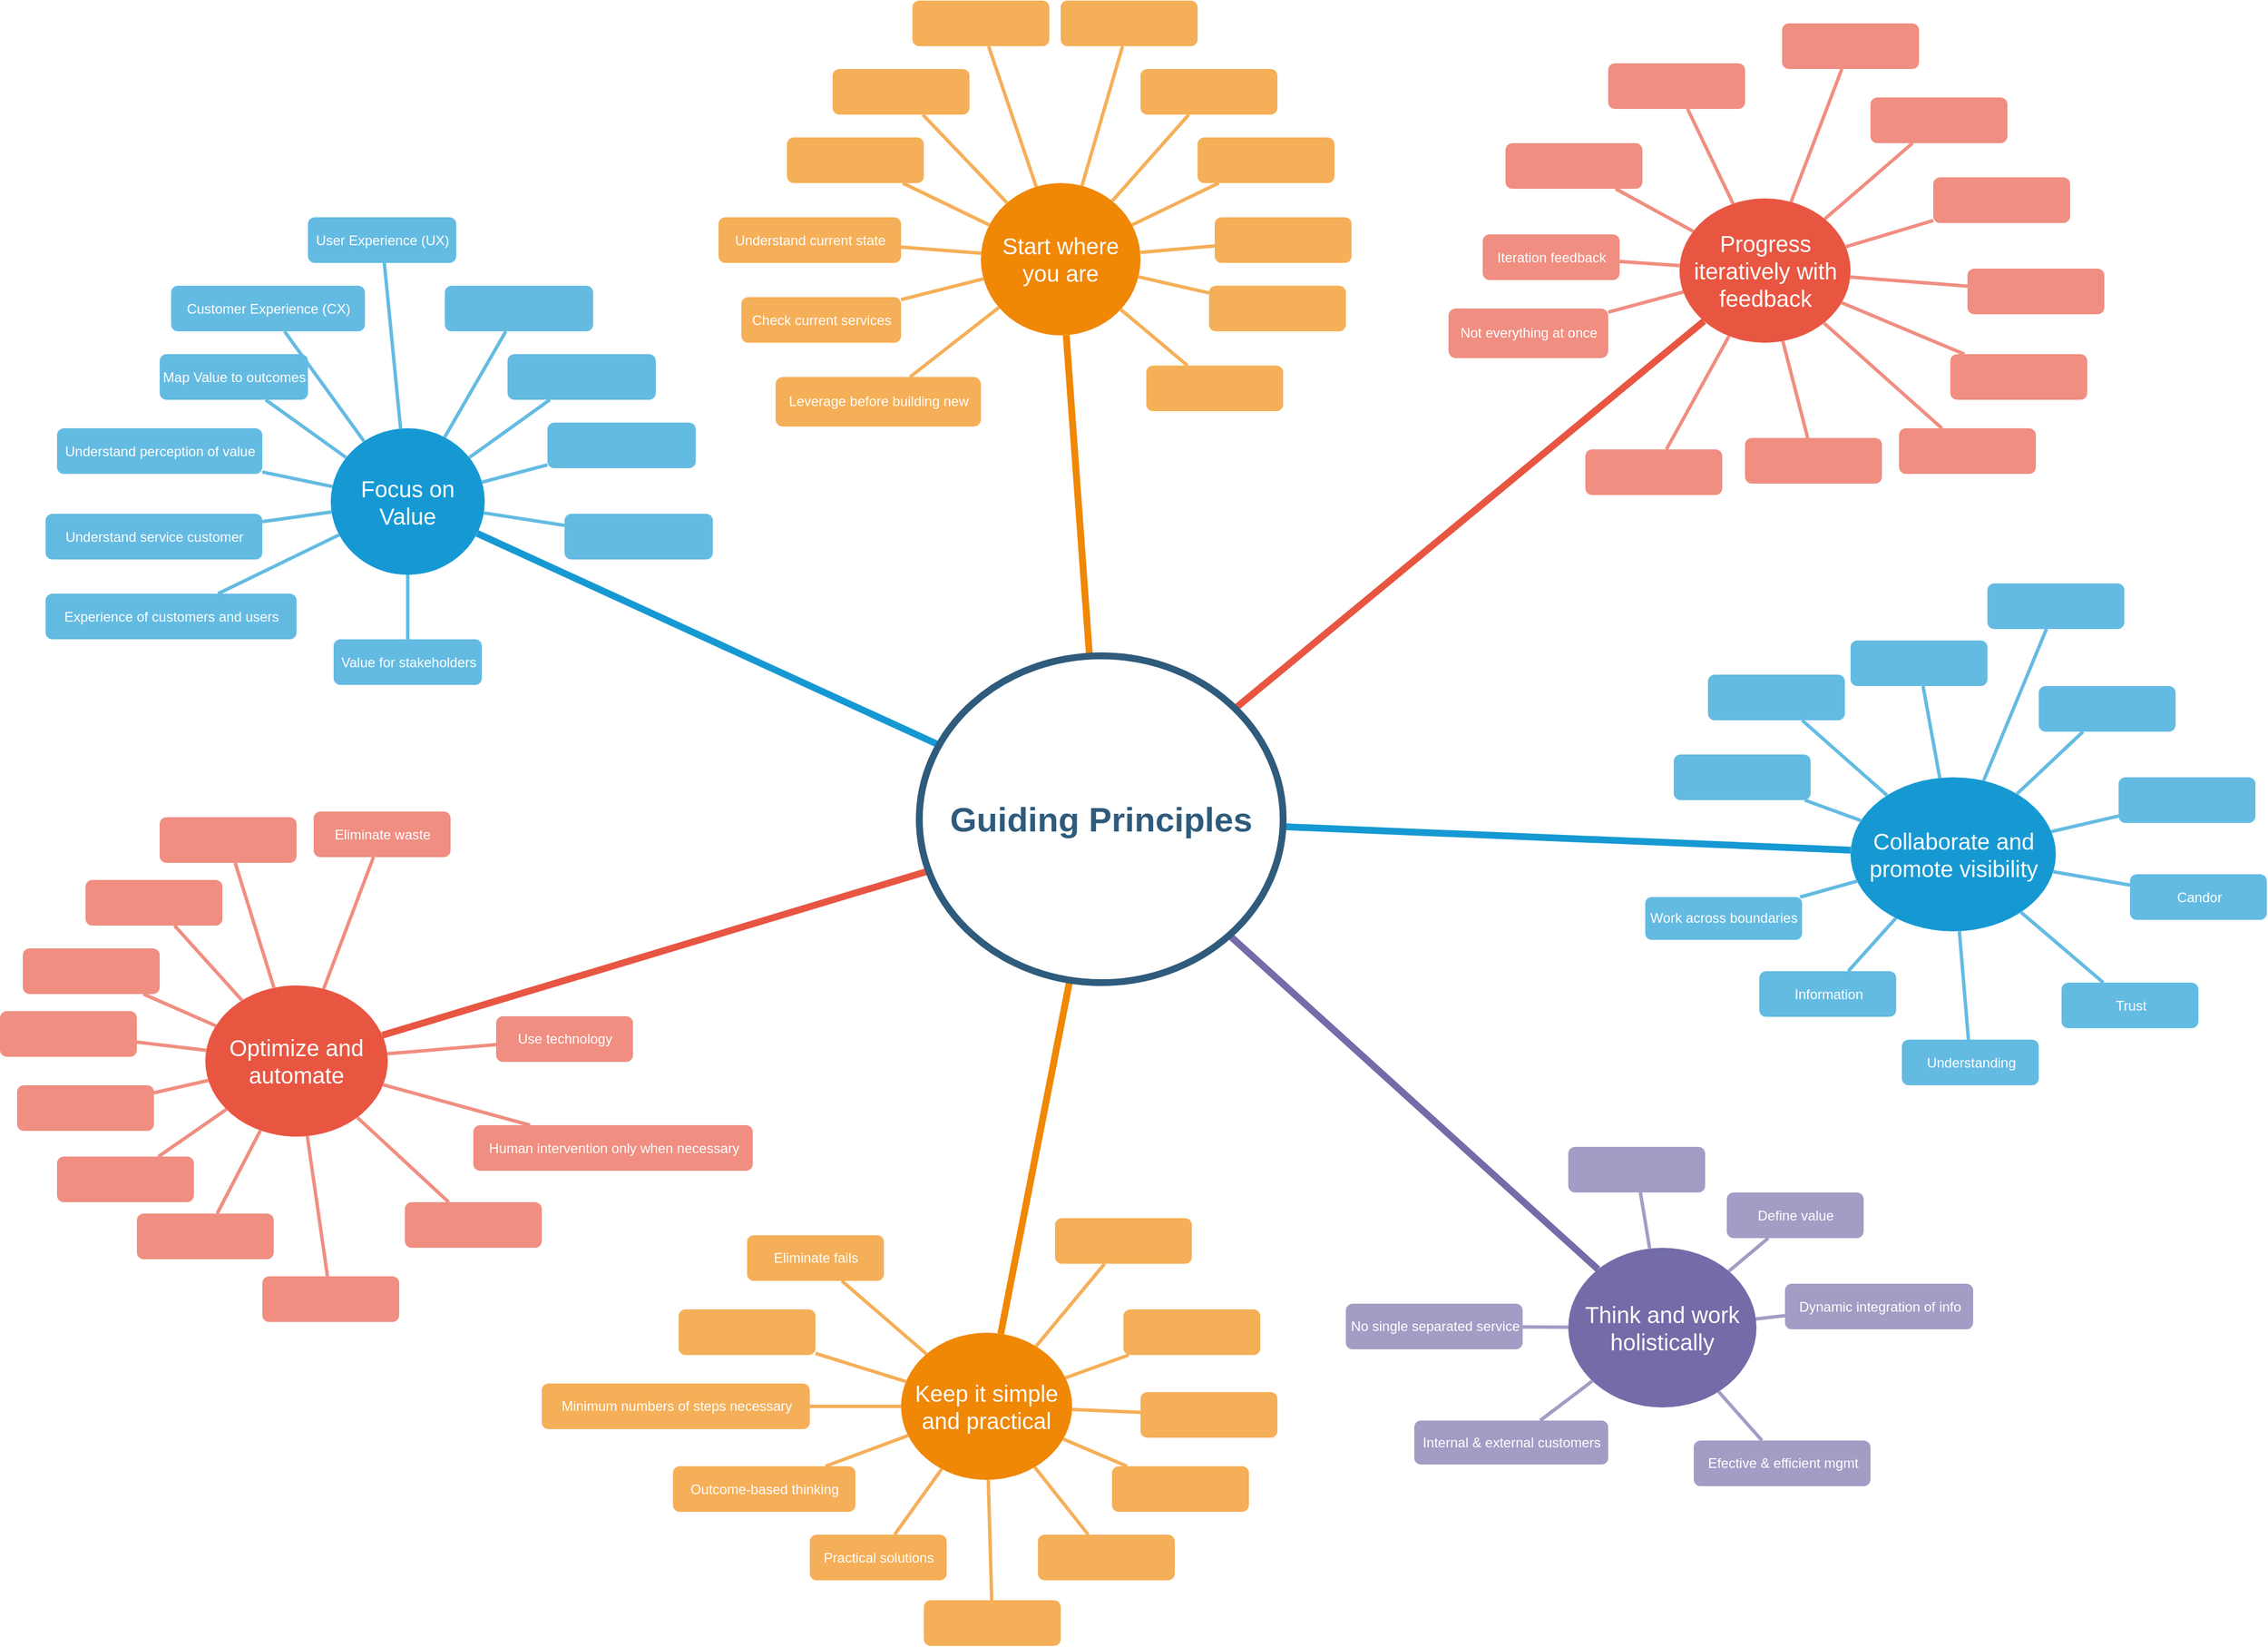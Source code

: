 <mxfile version="14.7.6" type="github">
  <diagram id="6a731a19-8d31-9384-78a2-239565b7b9f0" name="Page-1">
    <mxGraphModel dx="1422" dy="804" grid="1" gridSize="10" guides="1" tooltips="1" connect="1" arrows="1" fold="1" page="1" pageScale="1" pageWidth="1169" pageHeight="827" background="none" math="0" shadow="0">
      <root>
        <mxCell id="0" />
        <mxCell id="1" parent="0" />
        <mxCell id="1350" value="Focus on Value" style="ellipse;whiteSpace=wrap;html=1;shadow=0;fontFamily=Helvetica;fontSize=20;fontColor=#FFFFFF;align=center;strokeWidth=3;fillColor=#1699D3;strokeColor=none;" parent="1" vertex="1">
          <mxGeometry x="410" y="461.5" width="135" height="128.5" as="geometry" />
        </mxCell>
        <mxCell id="1351" value="Start where you are" style="ellipse;whiteSpace=wrap;html=1;shadow=0;fontFamily=Helvetica;fontSize=20;fontColor=#FFFFFF;align=center;strokeWidth=3;fillColor=#F08705;strokeColor=none;gradientColor=none;" parent="1" vertex="1">
          <mxGeometry x="980" y="246.5" width="140" height="133.5" as="geometry" />
        </mxCell>
        <mxCell id="1352" value="Progress iteratively with feedback" style="ellipse;whiteSpace=wrap;html=1;shadow=0;fontFamily=Helvetica;fontSize=20;fontColor=#FFFFFF;align=center;strokeWidth=3;fillColor=#E85642;strokeColor=none;" parent="1" vertex="1">
          <mxGeometry x="1592.5" y="260" width="150" height="126.5" as="geometry" />
        </mxCell>
        <mxCell id="1353" value="Collaborate and promote visibility" style="ellipse;whiteSpace=wrap;html=1;shadow=0;fontFamily=Helvetica;fontSize=20;fontColor=#FFFFFF;align=center;strokeWidth=3;fillColor=#1699D3;strokeColor=none;" parent="1" vertex="1">
          <mxGeometry x="1742.5" y="767.5" width="180" height="135" as="geometry" />
        </mxCell>
        <mxCell id="1354" value="Think and work holistically" style="ellipse;whiteSpace=wrap;html=1;shadow=0;fontFamily=Helvetica;fontSize=20;fontColor=#FFFFFF;align=center;strokeWidth=3;fillColor=#736ca8;strokeColor=none;" parent="1" vertex="1">
          <mxGeometry x="1495" y="1180" width="165" height="140" as="geometry" />
        </mxCell>
        <mxCell id="1355" value="Keep it simple and practical" style="ellipse;whiteSpace=wrap;html=1;shadow=0;fontFamily=Helvetica;fontSize=20;fontColor=#FFFFFF;align=center;strokeWidth=3;fillColor=#F08705;strokeColor=none;" parent="1" vertex="1">
          <mxGeometry x="910" y="1254.5" width="150" height="129" as="geometry" />
        </mxCell>
        <mxCell id="1356" value="Optimize and automate" style="ellipse;whiteSpace=wrap;html=1;shadow=0;fontFamily=Helvetica;fontSize=20;fontColor=#FFFFFF;align=center;strokeWidth=3;fillColor=#E85642;strokeColor=none;" parent="1" vertex="1">
          <mxGeometry x="300" y="950" width="160" height="132.5" as="geometry" />
        </mxCell>
        <mxCell id="1357" value="Leverage before building new" style="rounded=1;fillColor=#f5af58;strokeColor=none;strokeWidth=3;shadow=0;html=1;fontColor=#FFFFFF;" parent="1" vertex="1">
          <mxGeometry x="800" y="416.5" width="180" height="43.5" as="geometry" />
        </mxCell>
        <mxCell id="1358" value="Experience of customers and users" style="rounded=1;fillColor=#64BBE2;strokeColor=none;strokeWidth=3;shadow=0;html=1;fontColor=#FFFFFF;" parent="1" vertex="1">
          <mxGeometry x="160" y="606.5" width="220" height="40" as="geometry" />
        </mxCell>
        <mxCell id="1359" style="endArrow=none;strokeWidth=6;strokeColor=#1699D3;html=1;" parent="1" source="1515" target="1350" edge="1">
          <mxGeometry relative="1" as="geometry" />
        </mxCell>
        <mxCell id="1360" style="endArrow=none;strokeWidth=6;strokeColor=#f08705;html=1;" parent="1" source="1515" target="1351" edge="1">
          <mxGeometry relative="1" as="geometry" />
        </mxCell>
        <mxCell id="1361" style="endArrow=none;strokeWidth=6;strokeColor=#E85642;html=1;" parent="1" source="1515" target="1352" edge="1">
          <mxGeometry relative="1" as="geometry" />
        </mxCell>
        <mxCell id="1362" style="endArrow=none;strokeWidth=6;strokeColor=#1699D3;html=1;" parent="1" source="1515" target="1353" edge="1">
          <mxGeometry relative="1" as="geometry" />
        </mxCell>
        <mxCell id="1364" style="endArrow=none;strokeWidth=6;strokeColor=#736ca8;html=1;" parent="1" source="1515" target="1354" edge="1">
          <mxGeometry relative="1" as="geometry" />
        </mxCell>
        <mxCell id="1365" value="" style="edgeStyle=none;endArrow=none;strokeWidth=6;strokeColor=#F08705;html=1;" parent="1" source="1515" target="1355" edge="1">
          <mxGeometry x="181" y="226.5" width="100" height="100" as="geometry">
            <mxPoint x="181" y="326.5" as="sourcePoint" />
            <mxPoint x="281" y="226.5" as="targetPoint" />
          </mxGeometry>
        </mxCell>
        <mxCell id="1366" value="" style="edgeStyle=none;endArrow=none;strokeWidth=6;strokeColor=#E85642;html=1;" parent="1" source="1515" target="1356" edge="1">
          <mxGeometry x="181" y="226.5" width="100" height="100" as="geometry">
            <mxPoint x="181" y="326.5" as="sourcePoint" />
            <mxPoint x="281" y="226.5" as="targetPoint" />
          </mxGeometry>
        </mxCell>
        <mxCell id="1367" value="Value for stakeholders" style="rounded=1;fillColor=#64BBE2;strokeColor=none;strokeWidth=3;shadow=0;html=1;fontColor=#FFFFFF;" parent="1" vertex="1">
          <mxGeometry x="412.5" y="646.5" width="130" height="40" as="geometry" />
        </mxCell>
        <mxCell id="1368" value="Understand service customer" style="rounded=1;fillColor=#64BBE2;strokeColor=none;strokeWidth=3;shadow=0;html=1;fontColor=#FFFFFF;" parent="1" vertex="1">
          <mxGeometry x="160" y="536.5" width="190" height="40" as="geometry" />
        </mxCell>
        <mxCell id="1369" value="Understand perception of value" style="rounded=1;fillColor=#64BBE2;strokeColor=none;strokeWidth=3;shadow=0;html=1;fontColor=#FFFFFF;" parent="1" vertex="1">
          <mxGeometry x="170" y="461.5" width="180" height="40" as="geometry" />
        </mxCell>
        <mxCell id="1370" value="Map Value to outcomes" style="rounded=1;fillColor=#64BBE2;strokeColor=none;strokeWidth=3;shadow=0;html=1;fontColor=#FFFFFF;" parent="1" vertex="1">
          <mxGeometry x="260" y="396.5" width="130" height="40" as="geometry" />
        </mxCell>
        <mxCell id="1371" value="Customer Experience (CX)" style="rounded=1;fillColor=#64BBE2;strokeColor=none;strokeWidth=3;shadow=0;html=1;fontColor=#FFFFFF;" parent="1" vertex="1">
          <mxGeometry x="270" y="336.5" width="170" height="40" as="geometry" />
        </mxCell>
        <mxCell id="1372" value="User Experience (UX)" style="rounded=1;fillColor=#64BBE2;strokeColor=none;strokeWidth=3;shadow=0;html=1;fontColor=#FFFFFF;" parent="1" vertex="1">
          <mxGeometry x="390" y="276.5" width="130" height="40" as="geometry" />
        </mxCell>
        <mxCell id="1373" value="" style="rounded=1;fillColor=#64BBE2;strokeColor=none;strokeWidth=3;shadow=0;html=1;fontColor=#FFFFFF;" parent="1" vertex="1">
          <mxGeometry x="510" y="336.5" width="130" height="40" as="geometry" />
        </mxCell>
        <mxCell id="1374" value="" style="rounded=1;fillColor=#64BBE2;strokeColor=none;strokeWidth=3;shadow=0;html=1;fontColor=#FFFFFF;" parent="1" vertex="1">
          <mxGeometry x="565" y="396.5" width="130" height="40" as="geometry" />
        </mxCell>
        <mxCell id="1375" value="" style="rounded=1;fillColor=#64BBE2;strokeColor=none;strokeWidth=3;shadow=0;html=1;fontColor=#FFFFFF;" parent="1" vertex="1">
          <mxGeometry x="600" y="456.5" width="130" height="40" as="geometry" />
        </mxCell>
        <mxCell id="1376" value="" style="rounded=1;fillColor=#64BBE2;strokeColor=none;strokeWidth=3;shadow=0;html=1;fontColor=#FFFFFF;" parent="1" vertex="1">
          <mxGeometry x="615" y="536.5" width="130" height="40" as="geometry" />
        </mxCell>
        <mxCell id="1377" value="" style="edgeStyle=none;endArrow=none;strokeWidth=3;strokeColor=#64BBE2;html=1;" parent="1" source="1350" target="1376" edge="1">
          <mxGeometry x="-320" y="246.5" width="100" height="100" as="geometry">
            <mxPoint x="-320" y="346.5" as="sourcePoint" />
            <mxPoint x="-220" y="246.5" as="targetPoint" />
          </mxGeometry>
        </mxCell>
        <mxCell id="1378" value="" style="edgeStyle=none;endArrow=none;strokeWidth=3;strokeColor=#64BBE2;html=1;" parent="1" source="1350" target="1367" edge="1">
          <mxGeometry x="-320" y="246.5" width="100" height="100" as="geometry">
            <mxPoint x="-320" y="346.5" as="sourcePoint" />
            <mxPoint x="-220" y="246.5" as="targetPoint" />
          </mxGeometry>
        </mxCell>
        <mxCell id="1379" value="" style="edgeStyle=none;endArrow=none;strokeWidth=3;strokeColor=#64BBE2;html=1;" parent="1" source="1350" target="1358" edge="1">
          <mxGeometry x="-320" y="246.5" width="100" height="100" as="geometry">
            <mxPoint x="-320" y="346.5" as="sourcePoint" />
            <mxPoint x="-220" y="246.5" as="targetPoint" />
          </mxGeometry>
        </mxCell>
        <mxCell id="1380" value="" style="edgeStyle=none;endArrow=none;strokeWidth=3;strokeColor=#64BBE2;html=1;" parent="1" source="1350" target="1368" edge="1">
          <mxGeometry x="-320" y="246.5" width="100" height="100" as="geometry">
            <mxPoint x="-320" y="346.5" as="sourcePoint" />
            <mxPoint x="-220" y="246.5" as="targetPoint" />
          </mxGeometry>
        </mxCell>
        <mxCell id="1381" value="" style="edgeStyle=none;endArrow=none;strokeWidth=3;strokeColor=#64BBE2;html=1;" parent="1" source="1350" target="1369" edge="1">
          <mxGeometry x="-320" y="246.5" width="100" height="100" as="geometry">
            <mxPoint x="-320" y="346.5" as="sourcePoint" />
            <mxPoint x="-220" y="246.5" as="targetPoint" />
          </mxGeometry>
        </mxCell>
        <mxCell id="1382" value="" style="edgeStyle=none;endArrow=none;strokeWidth=3;strokeColor=#64BBE2;html=1;" parent="1" source="1350" target="1370" edge="1">
          <mxGeometry x="-320" y="246.5" width="100" height="100" as="geometry">
            <mxPoint x="-320" y="346.5" as="sourcePoint" />
            <mxPoint x="-220" y="246.5" as="targetPoint" />
          </mxGeometry>
        </mxCell>
        <mxCell id="1383" value="" style="edgeStyle=none;endArrow=none;strokeWidth=3;strokeColor=#64BBE2;html=1;" parent="1" source="1350" target="1371" edge="1">
          <mxGeometry x="-320" y="246.5" width="100" height="100" as="geometry">
            <mxPoint x="-320" y="346.5" as="sourcePoint" />
            <mxPoint x="-220" y="246.5" as="targetPoint" />
          </mxGeometry>
        </mxCell>
        <mxCell id="1384" value="" style="edgeStyle=none;endArrow=none;strokeWidth=3;strokeColor=#64BBE2;html=1;" parent="1" source="1350" target="1372" edge="1">
          <mxGeometry x="-320" y="246.5" width="100" height="100" as="geometry">
            <mxPoint x="-320" y="346.5" as="sourcePoint" />
            <mxPoint x="-220" y="246.5" as="targetPoint" />
          </mxGeometry>
        </mxCell>
        <mxCell id="1385" value="" style="edgeStyle=none;endArrow=none;strokeWidth=3;strokeColor=#64BBE2;html=1;" parent="1" source="1350" target="1373" edge="1">
          <mxGeometry x="-320" y="246.5" width="100" height="100" as="geometry">
            <mxPoint x="-320" y="346.5" as="sourcePoint" />
            <mxPoint x="-220" y="246.5" as="targetPoint" />
          </mxGeometry>
        </mxCell>
        <mxCell id="1386" value="" style="edgeStyle=none;endArrow=none;strokeWidth=3;strokeColor=#64BBE2;html=1;" parent="1" source="1350" target="1374" edge="1">
          <mxGeometry x="-320" y="246.5" width="100" height="100" as="geometry">
            <mxPoint x="-320" y="346.5" as="sourcePoint" />
            <mxPoint x="-220" y="246.5" as="targetPoint" />
          </mxGeometry>
        </mxCell>
        <mxCell id="1387" value="" style="edgeStyle=none;endArrow=none;strokeWidth=3;strokeColor=#64BBE2;html=1;" parent="1" source="1350" target="1375" edge="1">
          <mxGeometry x="-320" y="246.5" width="100" height="100" as="geometry">
            <mxPoint x="-320" y="346.5" as="sourcePoint" />
            <mxPoint x="-220" y="246.5" as="targetPoint" />
          </mxGeometry>
        </mxCell>
        <mxCell id="1388" value="Check current services" style="rounded=1;fillColor=#f5af58;strokeColor=none;strokeWidth=3;shadow=0;html=1;fontColor=#FFFFFF;" parent="1" vertex="1">
          <mxGeometry x="770" y="346.5" width="140" height="40" as="geometry" />
        </mxCell>
        <mxCell id="1389" value="Understand current state" style="rounded=1;fillColor=#f5af58;strokeColor=none;strokeWidth=3;shadow=0;html=1;fontColor=#FFFFFF;" parent="1" vertex="1">
          <mxGeometry x="750" y="276.5" width="160" height="40" as="geometry" />
        </mxCell>
        <mxCell id="1390" value="" style="rounded=1;fillColor=#f5af58;strokeColor=none;strokeWidth=3;shadow=0;html=1;fontColor=#FFFFFF;" parent="1" vertex="1">
          <mxGeometry x="810" y="206.5" width="120" height="40" as="geometry" />
        </mxCell>
        <mxCell id="1391" value="" style="rounded=1;fillColor=#f5af58;strokeColor=none;strokeWidth=3;shadow=0;html=1;fontColor=#FFFFFF;" parent="1" vertex="1">
          <mxGeometry x="850" y="146.5" width="120" height="40" as="geometry" />
        </mxCell>
        <mxCell id="1392" value="" style="rounded=1;fillColor=#f5af58;strokeColor=none;strokeWidth=3;shadow=0;html=1;fontColor=#FFFFFF;" parent="1" vertex="1">
          <mxGeometry x="920" y="86.5" width="120" height="40" as="geometry" />
        </mxCell>
        <mxCell id="1393" value="" style="rounded=1;fillColor=#f5af58;strokeColor=none;strokeWidth=3;shadow=0;html=1;fontColor=#FFFFFF;" parent="1" vertex="1">
          <mxGeometry x="1050" y="86.5" width="120" height="40" as="geometry" />
        </mxCell>
        <mxCell id="1394" value="" style="rounded=1;fillColor=#f5af58;strokeColor=none;strokeWidth=3;shadow=0;html=1;fontColor=#FFFFFF;" parent="1" vertex="1">
          <mxGeometry x="1120" y="146.5" width="120" height="40" as="geometry" />
        </mxCell>
        <mxCell id="1395" value="" style="rounded=1;fillColor=#f5af58;strokeColor=none;strokeWidth=3;shadow=0;html=1;fontColor=#FFFFFF;" parent="1" vertex="1">
          <mxGeometry x="1170" y="206.5" width="120" height="40" as="geometry" />
        </mxCell>
        <mxCell id="1396" value="" style="rounded=1;fillColor=#f5af58;strokeColor=none;strokeWidth=3;shadow=0;html=1;fontColor=#FFFFFF;" parent="1" vertex="1">
          <mxGeometry x="1185" y="276.5" width="120" height="40" as="geometry" />
        </mxCell>
        <mxCell id="1397" value="" style="rounded=1;fillColor=#f5af58;strokeColor=none;strokeWidth=3;shadow=0;html=1;fontColor=#FFFFFF;" parent="1" vertex="1">
          <mxGeometry x="1180" y="336.5" width="120" height="40" as="geometry" />
        </mxCell>
        <mxCell id="1398" value="" style="rounded=1;fillColor=#f5af58;strokeColor=none;strokeWidth=3;shadow=0;html=1;fontColor=#FFFFFF;" parent="1" vertex="1">
          <mxGeometry x="1125" y="406.5" width="120" height="40" as="geometry" />
        </mxCell>
        <mxCell id="1399" value="" style="edgeStyle=none;endArrow=none;strokeWidth=3;strokeColor=#F5AF58;html=1;" parent="1" source="1351" target="1357" edge="1">
          <mxGeometry x="-110" y="26.5" width="100" height="100" as="geometry">
            <mxPoint x="-110" y="126.5" as="sourcePoint" />
            <mxPoint x="-10" y="26.5" as="targetPoint" />
          </mxGeometry>
        </mxCell>
        <mxCell id="1400" value="" style="edgeStyle=none;endArrow=none;strokeWidth=3;strokeColor=#F5AF58;html=1;" parent="1" source="1351" target="1388" edge="1">
          <mxGeometry x="-110" y="26.5" width="100" height="100" as="geometry">
            <mxPoint x="-110" y="126.5" as="sourcePoint" />
            <mxPoint x="-10" y="26.5" as="targetPoint" />
          </mxGeometry>
        </mxCell>
        <mxCell id="1401" value="" style="edgeStyle=none;endArrow=none;strokeWidth=3;strokeColor=#F5AF58;html=1;" parent="1" source="1351" target="1389" edge="1">
          <mxGeometry x="-110" y="26.5" width="100" height="100" as="geometry">
            <mxPoint x="-110" y="126.5" as="sourcePoint" />
            <mxPoint x="-10" y="26.5" as="targetPoint" />
          </mxGeometry>
        </mxCell>
        <mxCell id="1402" value="" style="edgeStyle=none;endArrow=none;strokeWidth=3;strokeColor=#F5AF58;html=1;" parent="1" source="1351" target="1390" edge="1">
          <mxGeometry x="-110" y="26.5" width="100" height="100" as="geometry">
            <mxPoint x="-110" y="126.5" as="sourcePoint" />
            <mxPoint x="-10" y="26.5" as="targetPoint" />
          </mxGeometry>
        </mxCell>
        <mxCell id="1403" value="" style="edgeStyle=none;endArrow=none;strokeWidth=3;strokeColor=#F5AF58;html=1;" parent="1" source="1351" target="1391" edge="1">
          <mxGeometry x="-110" y="26.5" width="100" height="100" as="geometry">
            <mxPoint x="-110" y="126.5" as="sourcePoint" />
            <mxPoint x="-10" y="26.5" as="targetPoint" />
          </mxGeometry>
        </mxCell>
        <mxCell id="1404" value="" style="edgeStyle=none;endArrow=none;strokeWidth=3;strokeColor=#F5AF58;html=1;" parent="1" source="1351" target="1392" edge="1">
          <mxGeometry x="-110" y="26.5" width="100" height="100" as="geometry">
            <mxPoint x="-110" y="126.5" as="sourcePoint" />
            <mxPoint x="-10" y="26.5" as="targetPoint" />
          </mxGeometry>
        </mxCell>
        <mxCell id="1405" value="" style="edgeStyle=none;endArrow=none;strokeWidth=3;strokeColor=#F5AF58;html=1;" parent="1" source="1351" target="1393" edge="1">
          <mxGeometry x="-110" y="26.5" width="100" height="100" as="geometry">
            <mxPoint x="-110" y="126.5" as="sourcePoint" />
            <mxPoint x="-10" y="26.5" as="targetPoint" />
          </mxGeometry>
        </mxCell>
        <mxCell id="1406" value="" style="edgeStyle=none;endArrow=none;strokeWidth=3;strokeColor=#F5AF58;html=1;" parent="1" source="1351" target="1394" edge="1">
          <mxGeometry x="-110" y="26.5" width="100" height="100" as="geometry">
            <mxPoint x="-110" y="126.5" as="sourcePoint" />
            <mxPoint x="-10" y="26.5" as="targetPoint" />
          </mxGeometry>
        </mxCell>
        <mxCell id="1407" value="" style="edgeStyle=none;endArrow=none;strokeWidth=3;strokeColor=#F5AF58;html=1;" parent="1" source="1351" target="1395" edge="1">
          <mxGeometry x="-110" y="26.5" width="100" height="100" as="geometry">
            <mxPoint x="-110" y="126.5" as="sourcePoint" />
            <mxPoint x="-10" y="26.5" as="targetPoint" />
          </mxGeometry>
        </mxCell>
        <mxCell id="1408" value="" style="edgeStyle=none;endArrow=none;strokeWidth=3;strokeColor=#F5AF58;html=1;" parent="1" source="1351" target="1396" edge="1">
          <mxGeometry x="-110" y="26.5" width="100" height="100" as="geometry">
            <mxPoint x="-110" y="126.5" as="sourcePoint" />
            <mxPoint x="-10" y="26.5" as="targetPoint" />
          </mxGeometry>
        </mxCell>
        <mxCell id="1409" value="" style="edgeStyle=none;endArrow=none;strokeWidth=3;strokeColor=#F5AF58;html=1;" parent="1" source="1351" target="1397" edge="1">
          <mxGeometry x="-110" y="26.5" width="100" height="100" as="geometry">
            <mxPoint x="-110" y="126.5" as="sourcePoint" />
            <mxPoint x="-10" y="26.5" as="targetPoint" />
          </mxGeometry>
        </mxCell>
        <mxCell id="1410" value="" style="edgeStyle=none;endArrow=none;strokeWidth=3;strokeColor=#F5AF58;html=1;" parent="1" source="1351" target="1398" edge="1">
          <mxGeometry x="-110" y="26.5" width="100" height="100" as="geometry">
            <mxPoint x="-110" y="126.5" as="sourcePoint" />
            <mxPoint x="-10" y="26.5" as="targetPoint" />
          </mxGeometry>
        </mxCell>
        <mxCell id="1411" value="" style="rounded=1;fillColor=#f08e81;strokeColor=none;strokeWidth=3;shadow=0;html=1;fontColor=#FFFFFF;" parent="1" vertex="1">
          <mxGeometry x="1510" y="480" width="120" height="40" as="geometry" />
        </mxCell>
        <mxCell id="1412" value="" style="rounded=1;fillColor=#f08e81;strokeColor=none;strokeWidth=3;shadow=0;html=1;fontColor=#FFFFFF;" parent="1" vertex="1">
          <mxGeometry x="1845" y="321.5" width="120" height="40" as="geometry" />
        </mxCell>
        <mxCell id="1413" value="Not everything at once" style="rounded=1;fillColor=#f08e81;strokeColor=none;strokeWidth=3;shadow=0;html=1;fontColor=#FFFFFF;" parent="1" vertex="1">
          <mxGeometry x="1390" y="356.5" width="140" height="43.5" as="geometry" />
        </mxCell>
        <mxCell id="1414" value="Iteration feedback" style="rounded=1;fillColor=#f08e81;strokeColor=none;strokeWidth=3;shadow=0;html=1;fontColor=#FFFFFF;" parent="1" vertex="1">
          <mxGeometry x="1420" y="291.5" width="120" height="40" as="geometry" />
        </mxCell>
        <mxCell id="1415" value="" style="rounded=1;fillColor=#f08e81;strokeColor=none;strokeWidth=3;shadow=0;html=1;fontColor=#FFFFFF;" parent="1" vertex="1">
          <mxGeometry x="1440" y="211.5" width="120" height="40" as="geometry" />
        </mxCell>
        <mxCell id="1416" value="" style="rounded=1;fillColor=#f08e81;strokeColor=none;strokeWidth=3;shadow=0;html=1;fontColor=#FFFFFF;" parent="1" vertex="1">
          <mxGeometry x="1530" y="141.5" width="120" height="40" as="geometry" />
        </mxCell>
        <mxCell id="1417" value="" style="rounded=1;fillColor=#f08e81;strokeColor=none;strokeWidth=3;shadow=0;html=1;fontColor=#FFFFFF;" parent="1" vertex="1">
          <mxGeometry x="1682.5" y="106.5" width="120" height="40" as="geometry" />
        </mxCell>
        <mxCell id="1418" value="" style="rounded=1;fillColor=#f08e81;strokeColor=none;strokeWidth=3;shadow=0;html=1;fontColor=#FFFFFF;" parent="1" vertex="1">
          <mxGeometry x="1760" y="171.5" width="120" height="40" as="geometry" />
        </mxCell>
        <mxCell id="1419" value="" style="rounded=1;fillColor=#f08e81;strokeColor=none;strokeWidth=3;shadow=0;html=1;fontColor=#FFFFFF;" parent="1" vertex="1">
          <mxGeometry x="1815" y="241.5" width="120" height="40" as="geometry" />
        </mxCell>
        <mxCell id="1420" value="" style="rounded=1;fillColor=#f08e81;strokeColor=none;strokeWidth=3;shadow=0;html=1;fontColor=#FFFFFF;" parent="1" vertex="1">
          <mxGeometry x="1650" y="470" width="120" height="40" as="geometry" />
        </mxCell>
        <mxCell id="1421" value="" style="rounded=1;fillColor=#f08e81;strokeColor=none;strokeWidth=3;shadow=0;html=1;fontColor=#FFFFFF;" parent="1" vertex="1">
          <mxGeometry x="1785" y="461.5" width="120" height="40" as="geometry" />
        </mxCell>
        <mxCell id="1422" value="" style="rounded=1;fillColor=#f08e81;strokeColor=none;strokeWidth=3;shadow=0;html=1;fontColor=#FFFFFF;" parent="1" vertex="1">
          <mxGeometry x="1830" y="396.5" width="120" height="40" as="geometry" />
        </mxCell>
        <mxCell id="1423" value="" style="edgeStyle=none;endArrow=none;strokeWidth=3;strokeColor=#F08E81;html=1;" parent="1" source="1352" target="1411" edge="1">
          <mxGeometry x="-70" y="26.5" width="100" height="100" as="geometry">
            <mxPoint x="-70" y="126.5" as="sourcePoint" />
            <mxPoint x="30" y="26.5" as="targetPoint" />
          </mxGeometry>
        </mxCell>
        <mxCell id="1424" value="" style="edgeStyle=none;endArrow=none;strokeWidth=3;strokeColor=#F08E81;html=1;" parent="1" source="1352" target="1413" edge="1">
          <mxGeometry x="-70" y="26.5" width="100" height="100" as="geometry">
            <mxPoint x="-70" y="126.5" as="sourcePoint" />
            <mxPoint x="30" y="26.5" as="targetPoint" />
          </mxGeometry>
        </mxCell>
        <mxCell id="1425" value="" style="edgeStyle=none;endArrow=none;strokeWidth=3;strokeColor=#F08E81;html=1;" parent="1" source="1352" target="1414" edge="1">
          <mxGeometry x="-70" y="26.5" width="100" height="100" as="geometry">
            <mxPoint x="-70" y="126.5" as="sourcePoint" />
            <mxPoint x="30" y="26.5" as="targetPoint" />
          </mxGeometry>
        </mxCell>
        <mxCell id="1426" value="" style="edgeStyle=none;endArrow=none;strokeWidth=3;strokeColor=#F08E81;html=1;" parent="1" source="1352" target="1415" edge="1">
          <mxGeometry x="-70" y="26.5" width="100" height="100" as="geometry">
            <mxPoint x="-70" y="126.5" as="sourcePoint" />
            <mxPoint x="30" y="26.5" as="targetPoint" />
          </mxGeometry>
        </mxCell>
        <mxCell id="1427" value="" style="edgeStyle=none;endArrow=none;strokeWidth=3;strokeColor=#F08E81;html=1;" parent="1" source="1352" target="1416" edge="1">
          <mxGeometry x="-70" y="26.5" width="100" height="100" as="geometry">
            <mxPoint x="-70" y="126.5" as="sourcePoint" />
            <mxPoint x="30" y="26.5" as="targetPoint" />
          </mxGeometry>
        </mxCell>
        <mxCell id="1428" value="" style="edgeStyle=none;endArrow=none;strokeWidth=3;strokeColor=#F08E81;html=1;" parent="1" source="1352" target="1417" edge="1">
          <mxGeometry x="-70" y="26.5" width="100" height="100" as="geometry">
            <mxPoint x="-70" y="126.5" as="sourcePoint" />
            <mxPoint x="30" y="26.5" as="targetPoint" />
          </mxGeometry>
        </mxCell>
        <mxCell id="1429" value="" style="edgeStyle=none;endArrow=none;strokeWidth=3;strokeColor=#F08E81;html=1;" parent="1" source="1352" target="1418" edge="1">
          <mxGeometry x="-70" y="26.5" width="100" height="100" as="geometry">
            <mxPoint x="-70" y="126.5" as="sourcePoint" />
            <mxPoint x="30" y="26.5" as="targetPoint" />
          </mxGeometry>
        </mxCell>
        <mxCell id="1430" value="" style="edgeStyle=none;endArrow=none;strokeWidth=3;strokeColor=#F08E81;html=1;" parent="1" source="1352" target="1419" edge="1">
          <mxGeometry x="-70" y="26.5" width="100" height="100" as="geometry">
            <mxPoint x="-70" y="126.5" as="sourcePoint" />
            <mxPoint x="30" y="26.5" as="targetPoint" />
          </mxGeometry>
        </mxCell>
        <mxCell id="1431" value="" style="edgeStyle=none;endArrow=none;strokeWidth=3;strokeColor=#F08E81;html=1;" parent="1" source="1352" target="1412" edge="1">
          <mxGeometry x="-70" y="26.5" width="100" height="100" as="geometry">
            <mxPoint x="-70" y="126.5" as="sourcePoint" />
            <mxPoint x="30" y="26.5" as="targetPoint" />
          </mxGeometry>
        </mxCell>
        <mxCell id="1432" value="" style="edgeStyle=none;endArrow=none;strokeWidth=3;strokeColor=#F08E81;html=1;" parent="1" source="1352" target="1422" edge="1">
          <mxGeometry x="-70" y="26.5" width="100" height="100" as="geometry">
            <mxPoint x="-70" y="126.5" as="sourcePoint" />
            <mxPoint x="30" y="26.5" as="targetPoint" />
          </mxGeometry>
        </mxCell>
        <mxCell id="1433" value="" style="edgeStyle=none;endArrow=none;strokeWidth=3;strokeColor=#F08E81;html=1;" parent="1" source="1352" target="1421" edge="1">
          <mxGeometry x="-70" y="26.5" width="100" height="100" as="geometry">
            <mxPoint x="-70" y="126.5" as="sourcePoint" />
            <mxPoint x="30" y="26.5" as="targetPoint" />
          </mxGeometry>
        </mxCell>
        <mxCell id="1434" value="" style="edgeStyle=none;endArrow=none;strokeWidth=3;strokeColor=#F08E81;html=1;" parent="1" source="1352" target="1420" edge="1">
          <mxGeometry x="-70" y="26.5" width="100" height="100" as="geometry">
            <mxPoint x="-70" y="126.5" as="sourcePoint" />
            <mxPoint x="30" y="26.5" as="targetPoint" />
          </mxGeometry>
        </mxCell>
        <mxCell id="1435" value="" style="rounded=1;fillColor=#64BBE2;strokeColor=none;strokeWidth=3;shadow=0;html=1;fontColor=#FFFFFF;" parent="1" vertex="1">
          <mxGeometry x="1587.5" y="747.5" width="120" height="40" as="geometry" />
        </mxCell>
        <mxCell id="1436" value="" style="rounded=1;fillColor=#64BBE2;strokeColor=none;strokeWidth=3;shadow=0;html=1;fontColor=#FFFFFF;" parent="1" vertex="1">
          <mxGeometry x="1617.5" y="677.5" width="120" height="40" as="geometry" />
        </mxCell>
        <mxCell id="1437" value="" style="rounded=1;fillColor=#64BBE2;strokeColor=none;strokeWidth=3;shadow=0;html=1;fontColor=#FFFFFF;" parent="1" vertex="1">
          <mxGeometry x="1742.5" y="647.5" width="120" height="40" as="geometry" />
        </mxCell>
        <mxCell id="1438" value="" style="rounded=1;fillColor=#64BBE2;strokeColor=none;strokeWidth=3;shadow=0;html=1;fontColor=#FFFFFF;" parent="1" vertex="1">
          <mxGeometry x="1862.5" y="597.5" width="120" height="40" as="geometry" />
        </mxCell>
        <mxCell id="1439" value="" style="rounded=1;fillColor=#64BBE2;strokeColor=none;strokeWidth=3;shadow=0;html=1;fontColor=#FFFFFF;" parent="1" vertex="1">
          <mxGeometry x="1907.5" y="687.5" width="120" height="40" as="geometry" />
        </mxCell>
        <mxCell id="1440" value="" style="rounded=1;fillColor=#64BBE2;strokeColor=none;strokeWidth=3;shadow=0;html=1;fontColor=#FFFFFF;" parent="1" vertex="1">
          <mxGeometry x="1977.5" y="767.5" width="120" height="40" as="geometry" />
        </mxCell>
        <mxCell id="1441" value="Trust" style="rounded=1;fillColor=#64BBE2;strokeColor=none;strokeWidth=3;shadow=0;html=1;fontColor=#FFFFFF;" parent="1" vertex="1">
          <mxGeometry x="1927.5" y="947.5" width="120" height="40" as="geometry" />
        </mxCell>
        <mxCell id="1442" value="Candor" style="rounded=1;fillColor=#64BBE2;strokeColor=none;strokeWidth=3;shadow=0;html=1;fontColor=#FFFFFF;" parent="1" vertex="1">
          <mxGeometry x="1987.5" y="852.5" width="120" height="40" as="geometry" />
        </mxCell>
        <mxCell id="1443" value="Understanding" style="rounded=1;fillColor=#64BBE2;strokeColor=none;strokeWidth=3;shadow=0;html=1;fontColor=#FFFFFF;" parent="1" vertex="1">
          <mxGeometry x="1787.5" y="997.5" width="120" height="40" as="geometry" />
        </mxCell>
        <mxCell id="1444" value="Information" style="rounded=1;fillColor=#64BBE2;strokeColor=none;strokeWidth=3;shadow=0;html=1;fontColor=#FFFFFF;" parent="1" vertex="1">
          <mxGeometry x="1662.5" y="937.5" width="120" height="40" as="geometry" />
        </mxCell>
        <mxCell id="1445" value="Work across boundaries" style="rounded=1;fillColor=#64BBE2;strokeColor=none;strokeWidth=3;shadow=0;html=1;fontColor=#FFFFFF;" parent="1" vertex="1">
          <mxGeometry x="1562.5" y="872.5" width="137.5" height="37.5" as="geometry" />
        </mxCell>
        <mxCell id="1446" value="" style="edgeStyle=none;endArrow=none;strokeWidth=3;strokeColor=#64BBE2;html=1;" parent="1" source="1353" target="1435" edge="1">
          <mxGeometry x="-217.5" y="177.5" width="100" height="100" as="geometry">
            <mxPoint x="-217.5" y="277.5" as="sourcePoint" />
            <mxPoint x="-117.5" y="177.5" as="targetPoint" />
          </mxGeometry>
        </mxCell>
        <mxCell id="1447" value="" style="edgeStyle=none;endArrow=none;strokeWidth=3;strokeColor=#64BBE2;html=1;" parent="1" source="1353" target="1436" edge="1">
          <mxGeometry x="-217.5" y="177.5" width="100" height="100" as="geometry">
            <mxPoint x="-217.5" y="277.5" as="sourcePoint" />
            <mxPoint x="-117.5" y="177.5" as="targetPoint" />
          </mxGeometry>
        </mxCell>
        <mxCell id="1448" value="" style="edgeStyle=none;endArrow=none;strokeWidth=3;strokeColor=#64BBE2;html=1;" parent="1" source="1353" target="1437" edge="1">
          <mxGeometry x="-217.5" y="177.5" width="100" height="100" as="geometry">
            <mxPoint x="-217.5" y="277.5" as="sourcePoint" />
            <mxPoint x="-117.5" y="177.5" as="targetPoint" />
          </mxGeometry>
        </mxCell>
        <mxCell id="1449" value="" style="edgeStyle=none;endArrow=none;strokeWidth=3;strokeColor=#64BBE2;html=1;" parent="1" source="1353" target="1438" edge="1">
          <mxGeometry x="-217.5" y="177.5" width="100" height="100" as="geometry">
            <mxPoint x="-217.5" y="277.5" as="sourcePoint" />
            <mxPoint x="-117.5" y="177.5" as="targetPoint" />
          </mxGeometry>
        </mxCell>
        <mxCell id="1450" value="" style="edgeStyle=none;endArrow=none;strokeWidth=3;strokeColor=#64BBE2;html=1;" parent="1" source="1353" target="1439" edge="1">
          <mxGeometry x="-217.5" y="177.5" width="100" height="100" as="geometry">
            <mxPoint x="-217.5" y="277.5" as="sourcePoint" />
            <mxPoint x="-117.5" y="177.5" as="targetPoint" />
          </mxGeometry>
        </mxCell>
        <mxCell id="1451" value="" style="edgeStyle=none;endArrow=none;strokeWidth=3;strokeColor=#64BBE2;html=1;" parent="1" source="1353" target="1440" edge="1">
          <mxGeometry x="-217.5" y="177.5" width="100" height="100" as="geometry">
            <mxPoint x="-217.5" y="277.5" as="sourcePoint" />
            <mxPoint x="-117.5" y="177.5" as="targetPoint" />
          </mxGeometry>
        </mxCell>
        <mxCell id="1452" value="" style="edgeStyle=none;endArrow=none;strokeWidth=3;strokeColor=#64BBE2;html=1;" parent="1" source="1353" target="1442" edge="1">
          <mxGeometry x="-217.5" y="177.5" width="100" height="100" as="geometry">
            <mxPoint x="-217.5" y="277.5" as="sourcePoint" />
            <mxPoint x="-117.5" y="177.5" as="targetPoint" />
          </mxGeometry>
        </mxCell>
        <mxCell id="1453" value="" style="edgeStyle=none;endArrow=none;strokeWidth=3;strokeColor=#64BBE2;html=1;" parent="1" source="1353" target="1441" edge="1">
          <mxGeometry x="-217.5" y="177.5" width="100" height="100" as="geometry">
            <mxPoint x="-217.5" y="277.5" as="sourcePoint" />
            <mxPoint x="-117.5" y="177.5" as="targetPoint" />
          </mxGeometry>
        </mxCell>
        <mxCell id="1454" value="" style="edgeStyle=none;endArrow=none;strokeWidth=3;strokeColor=#64BBE2;html=1;" parent="1" source="1353" target="1443" edge="1">
          <mxGeometry x="-217.5" y="177.5" width="100" height="100" as="geometry">
            <mxPoint x="-217.5" y="277.5" as="sourcePoint" />
            <mxPoint x="-117.5" y="177.5" as="targetPoint" />
          </mxGeometry>
        </mxCell>
        <mxCell id="1455" value="" style="edgeStyle=none;endArrow=none;strokeWidth=3;strokeColor=#64BBE2;html=1;" parent="1" source="1353" target="1444" edge="1">
          <mxGeometry x="-217.5" y="177.5" width="100" height="100" as="geometry">
            <mxPoint x="-217.5" y="277.5" as="sourcePoint" />
            <mxPoint x="-117.5" y="177.5" as="targetPoint" />
          </mxGeometry>
        </mxCell>
        <mxCell id="1456" value="" style="edgeStyle=none;endArrow=none;strokeWidth=3;strokeColor=#64BBE2;html=1;" parent="1" source="1353" target="1445" edge="1">
          <mxGeometry x="-217.5" y="177.5" width="100" height="100" as="geometry">
            <mxPoint x="-217.5" y="277.5" as="sourcePoint" />
            <mxPoint x="-117.5" y="177.5" as="targetPoint" />
          </mxGeometry>
        </mxCell>
        <mxCell id="1457" value="" style="rounded=1;fillColor=#a29dc5;strokeColor=none;strokeWidth=3;shadow=0;html=1;fontColor=#FFFFFF;" parent="1" vertex="1">
          <mxGeometry x="1495" y="1091.5" width="120" height="40" as="geometry" />
        </mxCell>
        <mxCell id="1458" value="Internal &amp;amp; external customers" style="rounded=1;fillColor=#a29dc5;strokeColor=none;strokeWidth=3;shadow=0;html=1;fontColor=#FFFFFF;" parent="1" vertex="1">
          <mxGeometry x="1360" y="1331.5" width="170" height="38.5" as="geometry" />
        </mxCell>
        <mxCell id="1459" value="Define value" style="rounded=1;fillColor=#a29dc5;strokeColor=none;strokeWidth=3;shadow=0;html=1;fontColor=#FFFFFF;" parent="1" vertex="1">
          <mxGeometry x="1634" y="1131.5" width="120" height="40" as="geometry" />
        </mxCell>
        <mxCell id="1460" value="Dynamic integration of info" style="rounded=1;fillColor=#a29dc5;strokeColor=none;strokeWidth=3;shadow=0;html=1;fontColor=#FFFFFF;" parent="1" vertex="1">
          <mxGeometry x="1685" y="1211.5" width="165" height="40" as="geometry" />
        </mxCell>
        <mxCell id="1461" value="Efective &amp;amp; efficient mgmt" style="rounded=1;fillColor=#a29dc5;strokeColor=none;strokeWidth=3;shadow=0;html=1;fontColor=#FFFFFF;" parent="1" vertex="1">
          <mxGeometry x="1605" y="1349" width="155" height="40" as="geometry" />
        </mxCell>
        <mxCell id="1462" value="No single separated service" style="rounded=1;fillColor=#a29dc5;strokeColor=none;strokeWidth=3;shadow=0;html=1;fontColor=#FFFFFF;" parent="1" vertex="1">
          <mxGeometry x="1300" y="1229" width="155" height="40" as="geometry" />
        </mxCell>
        <mxCell id="1463" value="" style="edgeStyle=none;endArrow=none;strokeWidth=3;strokeColor=#A29DC5;html=1;" parent="1" source="1354" target="1460" edge="1">
          <mxGeometry x="35" y="-86" width="100" height="100" as="geometry">
            <mxPoint x="35" y="14" as="sourcePoint" />
            <mxPoint x="135" y="-86" as="targetPoint" />
          </mxGeometry>
        </mxCell>
        <mxCell id="1464" value="" style="edgeStyle=none;endArrow=none;strokeWidth=3;strokeColor=#A29DC5;html=1;" parent="1" source="1354" target="1461" edge="1">
          <mxGeometry x="35" y="-86" width="100" height="100" as="geometry">
            <mxPoint x="35" y="14" as="sourcePoint" />
            <mxPoint x="135" y="-86" as="targetPoint" />
          </mxGeometry>
        </mxCell>
        <mxCell id="1465" value="" style="edgeStyle=none;endArrow=none;strokeWidth=3;strokeColor=#A29DC5;html=1;" parent="1" source="1354" target="1458" edge="1">
          <mxGeometry x="35" y="-86" width="100" height="100" as="geometry">
            <mxPoint x="35" y="14" as="sourcePoint" />
            <mxPoint x="135" y="-86" as="targetPoint" />
          </mxGeometry>
        </mxCell>
        <mxCell id="1466" value="" style="edgeStyle=none;endArrow=none;strokeWidth=3;strokeColor=#A29DC5;html=1;" parent="1" source="1354" target="1462" edge="1">
          <mxGeometry x="35" y="-86" width="100" height="100" as="geometry">
            <mxPoint x="35" y="14" as="sourcePoint" />
            <mxPoint x="135" y="-86" as="targetPoint" />
          </mxGeometry>
        </mxCell>
        <mxCell id="1467" value="" style="edgeStyle=none;endArrow=none;strokeWidth=3;strokeColor=#A29DC5;html=1;" parent="1" source="1354" target="1457" edge="1">
          <mxGeometry x="35" y="-86" width="100" height="100" as="geometry">
            <mxPoint x="35" y="14" as="sourcePoint" />
            <mxPoint x="135" y="-86" as="targetPoint" />
          </mxGeometry>
        </mxCell>
        <mxCell id="1468" value="" style="rounded=1;fillColor=#f5af58;strokeColor=none;strokeWidth=3;shadow=0;html=1;fontColor=#FFFFFF;" parent="1" vertex="1">
          <mxGeometry x="1105" y="1234" width="120" height="40" as="geometry" />
        </mxCell>
        <mxCell id="1469" value="" style="rounded=1;fillColor=#f5af58;strokeColor=none;strokeWidth=3;shadow=0;html=1;fontColor=#FFFFFF;" parent="1" vertex="1">
          <mxGeometry x="1120" y="1306.5" width="120" height="40" as="geometry" />
        </mxCell>
        <mxCell id="1470" value="" style="rounded=1;fillColor=#f5af58;strokeColor=none;strokeWidth=3;shadow=0;html=1;fontColor=#FFFFFF;" parent="1" vertex="1">
          <mxGeometry x="1095" y="1371.5" width="120" height="40" as="geometry" />
        </mxCell>
        <mxCell id="1471" value="" style="rounded=1;fillColor=#f5af58;strokeColor=none;strokeWidth=3;shadow=0;html=1;fontColor=#FFFFFF;" parent="1" vertex="1">
          <mxGeometry x="1030" y="1431.5" width="120" height="40" as="geometry" />
        </mxCell>
        <mxCell id="1472" value="" style="rounded=1;fillColor=#f5af58;strokeColor=none;strokeWidth=3;shadow=0;html=1;fontColor=#FFFFFF;" parent="1" vertex="1">
          <mxGeometry x="930" y="1489" width="120" height="40" as="geometry" />
        </mxCell>
        <mxCell id="1473" value="Practical solutions" style="rounded=1;fillColor=#f5af58;strokeColor=none;strokeWidth=3;shadow=0;html=1;fontColor=#FFFFFF;" parent="1" vertex="1">
          <mxGeometry x="830" y="1431.5" width="120" height="40" as="geometry" />
        </mxCell>
        <mxCell id="1474" value="Outcome-based thinking" style="rounded=1;fillColor=#f5af58;strokeColor=none;strokeWidth=3;shadow=0;html=1;fontColor=#FFFFFF;" parent="1" vertex="1">
          <mxGeometry x="710" y="1371.5" width="160" height="40" as="geometry" />
        </mxCell>
        <mxCell id="1475" value="Minimum numbers of steps necessary" style="rounded=1;fillColor=#f5af58;strokeColor=none;strokeWidth=3;shadow=0;html=1;fontColor=#FFFFFF;" parent="1" vertex="1">
          <mxGeometry x="595" y="1299" width="235" height="40" as="geometry" />
        </mxCell>
        <mxCell id="1476" value="" style="rounded=1;fillColor=#f5af58;strokeColor=none;strokeWidth=3;shadow=0;html=1;fontColor=#FFFFFF;" parent="1" vertex="1">
          <mxGeometry x="715" y="1234" width="120" height="40" as="geometry" />
        </mxCell>
        <mxCell id="1477" value="Eliminate fails" style="rounded=1;fillColor=#f5af58;strokeColor=none;strokeWidth=3;shadow=0;html=1;fontColor=#FFFFFF;" parent="1" vertex="1">
          <mxGeometry x="775" y="1169" width="120" height="40" as="geometry" />
        </mxCell>
        <mxCell id="1478" value="" style="rounded=1;fillColor=#f5af58;strokeColor=none;strokeWidth=3;shadow=0;html=1;fontColor=#FFFFFF;" parent="1" vertex="1">
          <mxGeometry x="1045" y="1154" width="120" height="40" as="geometry" />
        </mxCell>
        <mxCell id="1479" value="" style="edgeStyle=none;endArrow=none;strokeWidth=3;strokeColor=#F5AF58;html=1;" parent="1" source="1355" target="1478" edge="1">
          <mxGeometry x="-10" y="-1" width="100" height="100" as="geometry">
            <mxPoint x="-10" y="99" as="sourcePoint" />
            <mxPoint x="90" y="-1" as="targetPoint" />
          </mxGeometry>
        </mxCell>
        <mxCell id="1480" value="" style="edgeStyle=none;endArrow=none;strokeWidth=3;strokeColor=#F5AF58;html=1;" parent="1" source="1355" target="1468" edge="1">
          <mxGeometry x="-10" y="-1" width="100" height="100" as="geometry">
            <mxPoint x="-10" y="99" as="sourcePoint" />
            <mxPoint x="90" y="-1" as="targetPoint" />
          </mxGeometry>
        </mxCell>
        <mxCell id="1481" value="" style="edgeStyle=none;endArrow=none;strokeWidth=3;strokeColor=#F5AF58;html=1;" parent="1" source="1355" target="1469" edge="1">
          <mxGeometry x="-10" y="-1" width="100" height="100" as="geometry">
            <mxPoint x="-10" y="99" as="sourcePoint" />
            <mxPoint x="90" y="-1" as="targetPoint" />
          </mxGeometry>
        </mxCell>
        <mxCell id="1482" value="" style="edgeStyle=none;endArrow=none;strokeWidth=3;strokeColor=#F5AF58;html=1;" parent="1" source="1355" target="1470" edge="1">
          <mxGeometry x="-10" y="-1" width="100" height="100" as="geometry">
            <mxPoint x="-10" y="99" as="sourcePoint" />
            <mxPoint x="90" y="-1" as="targetPoint" />
          </mxGeometry>
        </mxCell>
        <mxCell id="1483" value="" style="edgeStyle=none;endArrow=none;strokeWidth=3;strokeColor=#F5AF58;html=1;" parent="1" source="1355" target="1471" edge="1">
          <mxGeometry x="-10" y="-1" width="100" height="100" as="geometry">
            <mxPoint x="-10" y="99" as="sourcePoint" />
            <mxPoint x="90" y="-1" as="targetPoint" />
          </mxGeometry>
        </mxCell>
        <mxCell id="1484" value="" style="edgeStyle=none;endArrow=none;strokeWidth=3;strokeColor=#F5AF58;html=1;" parent="1" source="1355" target="1472" edge="1">
          <mxGeometry x="-10" y="-1" width="100" height="100" as="geometry">
            <mxPoint x="-10" y="99" as="sourcePoint" />
            <mxPoint x="90" y="-1" as="targetPoint" />
          </mxGeometry>
        </mxCell>
        <mxCell id="1485" value="" style="edgeStyle=none;endArrow=none;strokeWidth=3;strokeColor=#F5AF58;html=1;" parent="1" source="1355" target="1473" edge="1">
          <mxGeometry x="-10" y="-1" width="100" height="100" as="geometry">
            <mxPoint x="-10" y="99" as="sourcePoint" />
            <mxPoint x="90" y="-1" as="targetPoint" />
          </mxGeometry>
        </mxCell>
        <mxCell id="1486" value="" style="edgeStyle=none;endArrow=none;strokeWidth=3;strokeColor=#F5AF58;html=1;" parent="1" source="1355" target="1474" edge="1">
          <mxGeometry x="-10" y="-1" width="100" height="100" as="geometry">
            <mxPoint x="-10" y="99" as="sourcePoint" />
            <mxPoint x="90" y="-1" as="targetPoint" />
          </mxGeometry>
        </mxCell>
        <mxCell id="1487" value="" style="edgeStyle=none;endArrow=none;strokeWidth=3;strokeColor=#F5AF58;html=1;entryX=1;entryY=0.5;entryDx=0;entryDy=0;" parent="1" source="1355" target="1475" edge="1">
          <mxGeometry x="-10" y="-1" width="100" height="100" as="geometry">
            <mxPoint x="-10" y="99" as="sourcePoint" />
            <mxPoint x="850" y="1310" as="targetPoint" />
          </mxGeometry>
        </mxCell>
        <mxCell id="1488" value="" style="edgeStyle=none;endArrow=none;strokeWidth=3;strokeColor=#F5AF58;html=1;" parent="1" source="1355" target="1476" edge="1">
          <mxGeometry x="-10" y="-1" width="100" height="100" as="geometry">
            <mxPoint x="-10" y="99" as="sourcePoint" />
            <mxPoint x="90" y="-1" as="targetPoint" />
          </mxGeometry>
        </mxCell>
        <mxCell id="1489" value="" style="edgeStyle=none;endArrow=none;strokeWidth=3;strokeColor=#F5AF58;html=1;" parent="1" source="1355" target="1477" edge="1">
          <mxGeometry x="-10" y="-1" width="100" height="100" as="geometry">
            <mxPoint x="-10" y="99" as="sourcePoint" />
            <mxPoint x="90" y="-1" as="targetPoint" />
          </mxGeometry>
        </mxCell>
        <mxCell id="1490" value="Eliminate waste" style="rounded=1;fillColor=#f08e81;strokeColor=none;strokeWidth=3;shadow=0;html=1;fontColor=#FFFFFF;" parent="1" vertex="1">
          <mxGeometry x="395" y="797.5" width="120" height="40" as="geometry" />
        </mxCell>
        <mxCell id="1491" value="" style="rounded=1;fillColor=#f08e81;strokeColor=none;strokeWidth=3;shadow=0;html=1;fontColor=#FFFFFF;" parent="1" vertex="1">
          <mxGeometry x="260" y="802.5" width="120" height="40" as="geometry" />
        </mxCell>
        <mxCell id="1492" value="" style="rounded=1;fillColor=#f08e81;strokeColor=none;strokeWidth=3;shadow=0;html=1;fontColor=#FFFFFF;" parent="1" vertex="1">
          <mxGeometry x="195" y="857.5" width="120" height="40" as="geometry" />
        </mxCell>
        <mxCell id="1493" value="" style="rounded=1;fillColor=#f08e81;strokeColor=none;strokeWidth=3;shadow=0;html=1;fontColor=#FFFFFF;" parent="1" vertex="1">
          <mxGeometry x="140" y="917.5" width="120" height="40" as="geometry" />
        </mxCell>
        <mxCell id="1494" value="" style="rounded=1;fillColor=#f08e81;strokeColor=none;strokeWidth=3;shadow=0;html=1;fontColor=#FFFFFF;" parent="1" vertex="1">
          <mxGeometry x="120" y="972.5" width="120" height="40" as="geometry" />
        </mxCell>
        <mxCell id="1495" value="" style="rounded=1;fillColor=#f08e81;strokeColor=none;strokeWidth=3;shadow=0;html=1;fontColor=#FFFFFF;" parent="1" vertex="1">
          <mxGeometry x="135" y="1037.5" width="120" height="40" as="geometry" />
        </mxCell>
        <mxCell id="1496" value="" style="rounded=1;fillColor=#f08e81;strokeColor=none;strokeWidth=3;shadow=0;html=1;fontColor=#FFFFFF;" parent="1" vertex="1">
          <mxGeometry x="170" y="1100" width="120" height="40" as="geometry" />
        </mxCell>
        <mxCell id="1497" value="" style="rounded=1;fillColor=#f08e81;strokeColor=none;strokeWidth=3;shadow=0;html=1;fontColor=#FFFFFF;" parent="1" vertex="1">
          <mxGeometry x="240" y="1150" width="120" height="40" as="geometry" />
        </mxCell>
        <mxCell id="1498" value="" style="rounded=1;fillColor=#f08e81;strokeColor=none;strokeWidth=3;shadow=0;html=1;fontColor=#FFFFFF;" parent="1" vertex="1">
          <mxGeometry x="350" y="1205" width="120" height="40" as="geometry" />
        </mxCell>
        <mxCell id="1499" value="" style="rounded=1;fillColor=#f08e81;strokeColor=none;strokeWidth=3;shadow=0;html=1;fontColor=#FFFFFF;" parent="1" vertex="1">
          <mxGeometry x="475" y="1140" width="120" height="40" as="geometry" />
        </mxCell>
        <mxCell id="1500" value="Human intervention only when necessary" style="rounded=1;fillColor=#f08e81;strokeColor=none;strokeWidth=3;shadow=0;html=1;fontColor=#FFFFFF;" parent="1" vertex="1">
          <mxGeometry x="535" y="1072.5" width="245" height="40" as="geometry" />
        </mxCell>
        <mxCell id="1501" value="Use technology" style="rounded=1;fillColor=#f08e81;strokeColor=none;strokeWidth=3;shadow=0;html=1;fontColor=#FFFFFF;" parent="1" vertex="1">
          <mxGeometry x="555" y="977" width="120" height="40" as="geometry" />
        </mxCell>
        <mxCell id="1502" value="" style="edgeStyle=none;endArrow=none;strokeWidth=3;strokeColor=#F08E81;html=1;" parent="1" source="1356" target="1501" edge="1">
          <mxGeometry x="-40" y="-157.5" width="100" height="100" as="geometry">
            <mxPoint x="-40" y="-57.5" as="sourcePoint" />
            <mxPoint x="60" y="-157.5" as="targetPoint" />
          </mxGeometry>
        </mxCell>
        <mxCell id="1503" value="" style="edgeStyle=none;endArrow=none;strokeWidth=3;strokeColor=#F08E81;html=1;" parent="1" source="1356" target="1490" edge="1">
          <mxGeometry x="-40" y="-157.5" width="100" height="100" as="geometry">
            <mxPoint x="-40" y="-57.5" as="sourcePoint" />
            <mxPoint x="60" y="-157.5" as="targetPoint" />
          </mxGeometry>
        </mxCell>
        <mxCell id="1504" value="" style="edgeStyle=none;endArrow=none;strokeWidth=3;strokeColor=#F08E81;html=1;" parent="1" source="1356" target="1491" edge="1">
          <mxGeometry x="-40" y="-157.5" width="100" height="100" as="geometry">
            <mxPoint x="-40" y="-57.5" as="sourcePoint" />
            <mxPoint x="60" y="-157.5" as="targetPoint" />
          </mxGeometry>
        </mxCell>
        <mxCell id="1505" value="" style="edgeStyle=none;endArrow=none;strokeWidth=3;strokeColor=#F08E81;html=1;" parent="1" source="1356" target="1492" edge="1">
          <mxGeometry x="-40" y="-157.5" width="100" height="100" as="geometry">
            <mxPoint x="-40" y="-57.5" as="sourcePoint" />
            <mxPoint x="60" y="-157.5" as="targetPoint" />
          </mxGeometry>
        </mxCell>
        <mxCell id="1506" value="" style="edgeStyle=none;endArrow=none;strokeWidth=3;strokeColor=#F08E81;html=1;" parent="1" source="1356" target="1493" edge="1">
          <mxGeometry x="-40" y="-157.5" width="100" height="100" as="geometry">
            <mxPoint x="-40" y="-57.5" as="sourcePoint" />
            <mxPoint x="60" y="-157.5" as="targetPoint" />
          </mxGeometry>
        </mxCell>
        <mxCell id="1507" value="" style="edgeStyle=none;endArrow=none;strokeWidth=3;strokeColor=#F08E81;html=1;" parent="1" source="1356" target="1494" edge="1">
          <mxGeometry x="-40" y="-157.5" width="100" height="100" as="geometry">
            <mxPoint x="-40" y="-57.5" as="sourcePoint" />
            <mxPoint x="60" y="-157.5" as="targetPoint" />
          </mxGeometry>
        </mxCell>
        <mxCell id="1508" value="" style="edgeStyle=none;endArrow=none;strokeWidth=3;strokeColor=#F08E81;html=1;" parent="1" source="1356" target="1495" edge="1">
          <mxGeometry x="-40" y="-157.5" width="100" height="100" as="geometry">
            <mxPoint x="-40" y="-57.5" as="sourcePoint" />
            <mxPoint x="60" y="-157.5" as="targetPoint" />
          </mxGeometry>
        </mxCell>
        <mxCell id="1509" value="" style="edgeStyle=none;endArrow=none;strokeWidth=3;strokeColor=#F08E81;html=1;" parent="1" source="1356" target="1496" edge="1">
          <mxGeometry x="-40" y="-157.5" width="100" height="100" as="geometry">
            <mxPoint x="-40" y="-57.5" as="sourcePoint" />
            <mxPoint x="60" y="-157.5" as="targetPoint" />
          </mxGeometry>
        </mxCell>
        <mxCell id="1510" value="" style="edgeStyle=none;endArrow=none;strokeWidth=3;strokeColor=#F08E81;html=1;" parent="1" source="1356" target="1497" edge="1">
          <mxGeometry x="-40" y="-157.5" width="100" height="100" as="geometry">
            <mxPoint x="-40" y="-57.5" as="sourcePoint" />
            <mxPoint x="60" y="-157.5" as="targetPoint" />
          </mxGeometry>
        </mxCell>
        <mxCell id="1511" value="" style="edgeStyle=none;endArrow=none;strokeWidth=3;strokeColor=#F08E81;html=1;" parent="1" source="1356" target="1498" edge="1">
          <mxGeometry x="-40" y="-157.5" width="100" height="100" as="geometry">
            <mxPoint x="-40" y="-57.5" as="sourcePoint" />
            <mxPoint x="60" y="-157.5" as="targetPoint" />
          </mxGeometry>
        </mxCell>
        <mxCell id="1512" value="" style="edgeStyle=none;endArrow=none;strokeWidth=3;strokeColor=#F08E81;html=1;" parent="1" source="1356" target="1499" edge="1">
          <mxGeometry x="-40" y="-157.5" width="100" height="100" as="geometry">
            <mxPoint x="-40" y="-57.5" as="sourcePoint" />
            <mxPoint x="60" y="-157.5" as="targetPoint" />
          </mxGeometry>
        </mxCell>
        <mxCell id="1513" value="" style="edgeStyle=none;endArrow=none;strokeWidth=3;strokeColor=#F08E81;html=1;" parent="1" source="1356" target="1500" edge="1">
          <mxGeometry x="-40" y="-157.5" width="100" height="100" as="geometry">
            <mxPoint x="-40" y="-57.5" as="sourcePoint" />
            <mxPoint x="60" y="-157.5" as="targetPoint" />
          </mxGeometry>
        </mxCell>
        <mxCell id="1514" style="edgeStyle=orthogonalEdgeStyle;rounded=0;html=1;exitX=0.75;exitY=0;entryX=0.75;entryY=0;startArrow=none;startFill=0;endArrow=block;endFill=1;jettySize=auto;orthogonalLoop=1;strokeColor=#12aab5;strokeWidth=6;fontSize=20;fontColor=#2F5B7C;" parent="1" source="1414" target="1414" edge="1">
          <mxGeometry relative="1" as="geometry" />
        </mxCell>
        <mxCell id="1515" value="Guiding Principles" style="ellipse;whiteSpace=wrap;html=1;shadow=0;fontFamily=Helvetica;fontSize=30;fontColor=#2F5B7C;align=center;strokeColor=#2F5B7C;strokeWidth=6;fillColor=#FFFFFF;fontStyle=1;gradientColor=none;" parent="1" vertex="1">
          <mxGeometry x="926" y="661" width="319" height="286.5" as="geometry" />
        </mxCell>
        <mxCell id="1541" value="" style="edgeStyle=none;endArrow=none;strokeWidth=3;strokeColor=#A29DC5;html=1;" parent="1" source="1354" target="1459" edge="1">
          <mxGeometry x="-1390" y="-391" width="100" height="100" as="geometry">
            <mxPoint x="-1390" y="-291" as="sourcePoint" />
            <mxPoint x="-1290" y="-391" as="targetPoint" />
          </mxGeometry>
        </mxCell>
      </root>
    </mxGraphModel>
  </diagram>
</mxfile>
